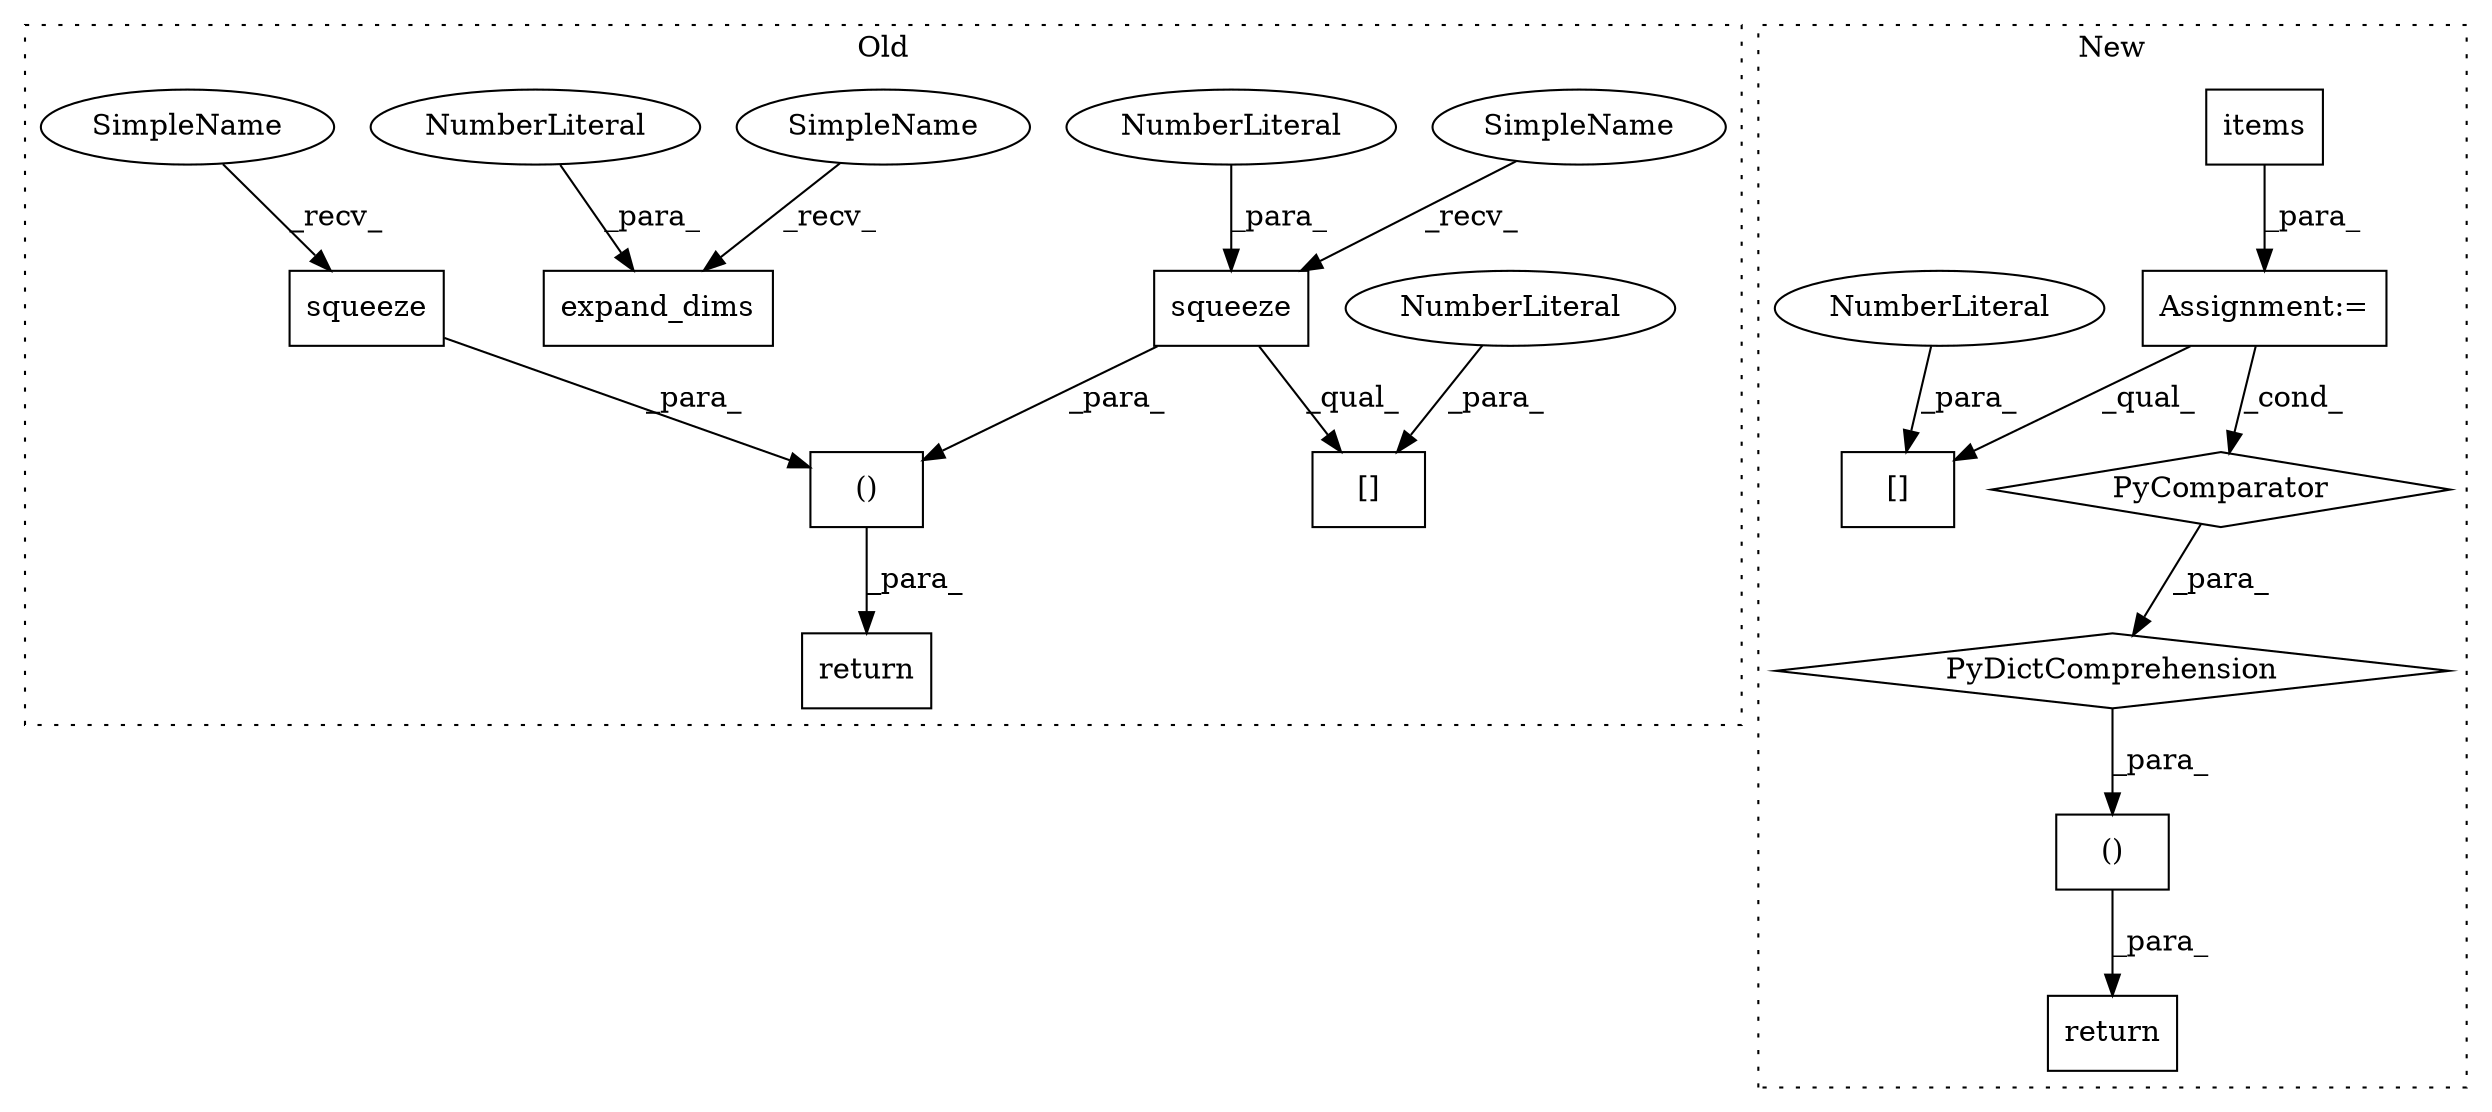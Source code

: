 digraph G {
subgraph cluster0 {
1 [label="expand_dims" a="32" s="2711,2747" l="12,1" shape="box"];
5 [label="NumberLiteral" a="34" s="2746" l="1" shape="ellipse"];
8 [label="squeeze" a="32" s="2862,2876" l="8,1" shape="box"];
9 [label="()" a="106" s="2969" l="37" shape="box"];
10 [label="squeeze" a="32" s="2796,2812" l="8,1" shape="box"];
11 [label="[]" a="2" s="2856,2879" l="22,1" shape="box"];
12 [label="NumberLiteral" a="34" s="2878" l="1" shape="ellipse"];
15 [label="NumberLiteral" a="34" s="2875" l="1" shape="ellipse"];
16 [label="return" a="41" s="2957" l="12" shape="box"];
18 [label="SimpleName" a="42" s="2856" l="5" shape="ellipse"];
19 [label="SimpleName" a="42" s="2790" l="5" shape="ellipse"];
20 [label="SimpleName" a="42" s="2705" l="5" shape="ellipse"];
label = "Old";
style="dotted";
}
subgraph cluster1 {
2 [label="PyDictComprehension" a="110" s="2772" l="121" shape="diamond"];
3 [label="Assignment:=" a="7" s="2850" l="35" shape="box"];
4 [label="PyComparator" a="113" s="2850" l="35" shape="diamond"];
6 [label="items" a="32" s="2869" l="7" shape="box"];
7 [label="()" a="106" s="2738" l="148" shape="box"];
13 [label="[]" a="2" s="2778,2781" l="2,1" shape="box"];
14 [label="NumberLiteral" a="34" s="2780" l="1" shape="ellipse"];
17 [label="return" a="41" s="2726" l="12" shape="box"];
label = "New";
style="dotted";
}
2 -> 7 [label="_para_"];
3 -> 4 [label="_cond_"];
3 -> 13 [label="_qual_"];
4 -> 2 [label="_para_"];
5 -> 1 [label="_para_"];
6 -> 3 [label="_para_"];
7 -> 17 [label="_para_"];
8 -> 11 [label="_qual_"];
8 -> 9 [label="_para_"];
9 -> 16 [label="_para_"];
10 -> 9 [label="_para_"];
12 -> 11 [label="_para_"];
14 -> 13 [label="_para_"];
15 -> 8 [label="_para_"];
18 -> 8 [label="_recv_"];
19 -> 10 [label="_recv_"];
20 -> 1 [label="_recv_"];
}